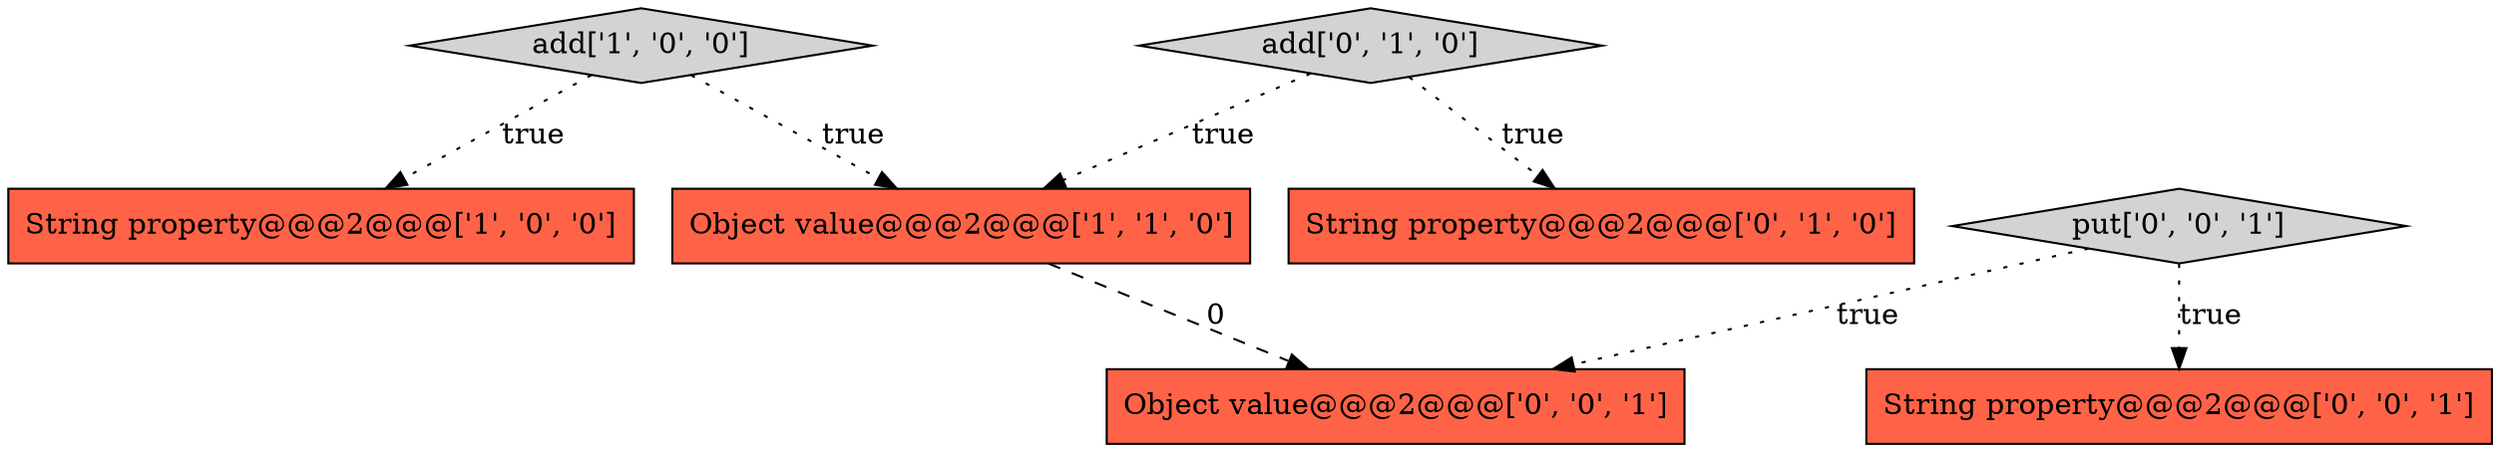 digraph {
6 [style = filled, label = "Object value@@@2@@@['0', '0', '1']", fillcolor = tomato, shape = box image = "AAA0AAABBB3BBB"];
1 [style = filled, label = "add['1', '0', '0']", fillcolor = lightgray, shape = diamond image = "AAA0AAABBB1BBB"];
0 [style = filled, label = "String property@@@2@@@['1', '0', '0']", fillcolor = tomato, shape = box image = "AAA0AAABBB1BBB"];
4 [style = filled, label = "String property@@@2@@@['0', '1', '0']", fillcolor = tomato, shape = box image = "AAA0AAABBB2BBB"];
3 [style = filled, label = "add['0', '1', '0']", fillcolor = lightgray, shape = diamond image = "AAA0AAABBB2BBB"];
2 [style = filled, label = "Object value@@@2@@@['1', '1', '0']", fillcolor = tomato, shape = box image = "AAA0AAABBB1BBB"];
7 [style = filled, label = "put['0', '0', '1']", fillcolor = lightgray, shape = diamond image = "AAA0AAABBB3BBB"];
5 [style = filled, label = "String property@@@2@@@['0', '0', '1']", fillcolor = tomato, shape = box image = "AAA0AAABBB3BBB"];
1->2 [style = dotted, label="true"];
2->6 [style = dashed, label="0"];
3->4 [style = dotted, label="true"];
3->2 [style = dotted, label="true"];
1->0 [style = dotted, label="true"];
7->5 [style = dotted, label="true"];
7->6 [style = dotted, label="true"];
}
